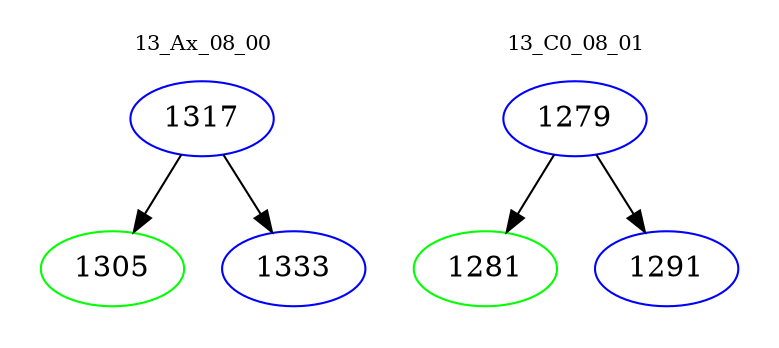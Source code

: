 digraph{
subgraph cluster_0 {
color = white
label = "13_Ax_08_00";
fontsize=10;
T0_1317 [label="1317", color="blue"]
T0_1317 -> T0_1305 [color="black"]
T0_1305 [label="1305", color="green"]
T0_1317 -> T0_1333 [color="black"]
T0_1333 [label="1333", color="blue"]
}
subgraph cluster_1 {
color = white
label = "13_C0_08_01";
fontsize=10;
T1_1279 [label="1279", color="blue"]
T1_1279 -> T1_1281 [color="black"]
T1_1281 [label="1281", color="green"]
T1_1279 -> T1_1291 [color="black"]
T1_1291 [label="1291", color="blue"]
}
}
